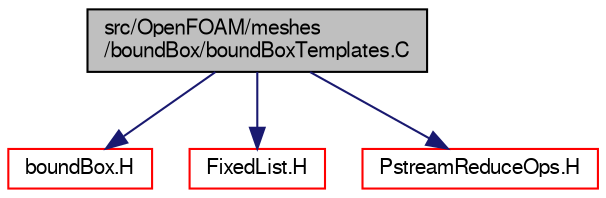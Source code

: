 digraph "src/OpenFOAM/meshes/boundBox/boundBoxTemplates.C"
{
  bgcolor="transparent";
  edge [fontname="FreeSans",fontsize="10",labelfontname="FreeSans",labelfontsize="10"];
  node [fontname="FreeSans",fontsize="10",shape=record];
  Node0 [label="src/OpenFOAM/meshes\l/boundBox/boundBoxTemplates.C",height=0.2,width=0.4,color="black", fillcolor="grey75", style="filled", fontcolor="black"];
  Node0 -> Node1 [color="midnightblue",fontsize="10",style="solid",fontname="FreeSans"];
  Node1 [label="boundBox.H",height=0.2,width=0.4,color="red",URL="$a11108.html"];
  Node0 -> Node112 [color="midnightblue",fontsize="10",style="solid",fontname="FreeSans"];
  Node112 [label="FixedList.H",height=0.2,width=0.4,color="red",URL="$a08642.html"];
  Node0 -> Node147 [color="midnightblue",fontsize="10",style="solid",fontname="FreeSans"];
  Node147 [label="PstreamReduceOps.H",height=0.2,width=0.4,color="red",URL="$a09146.html"];
}
